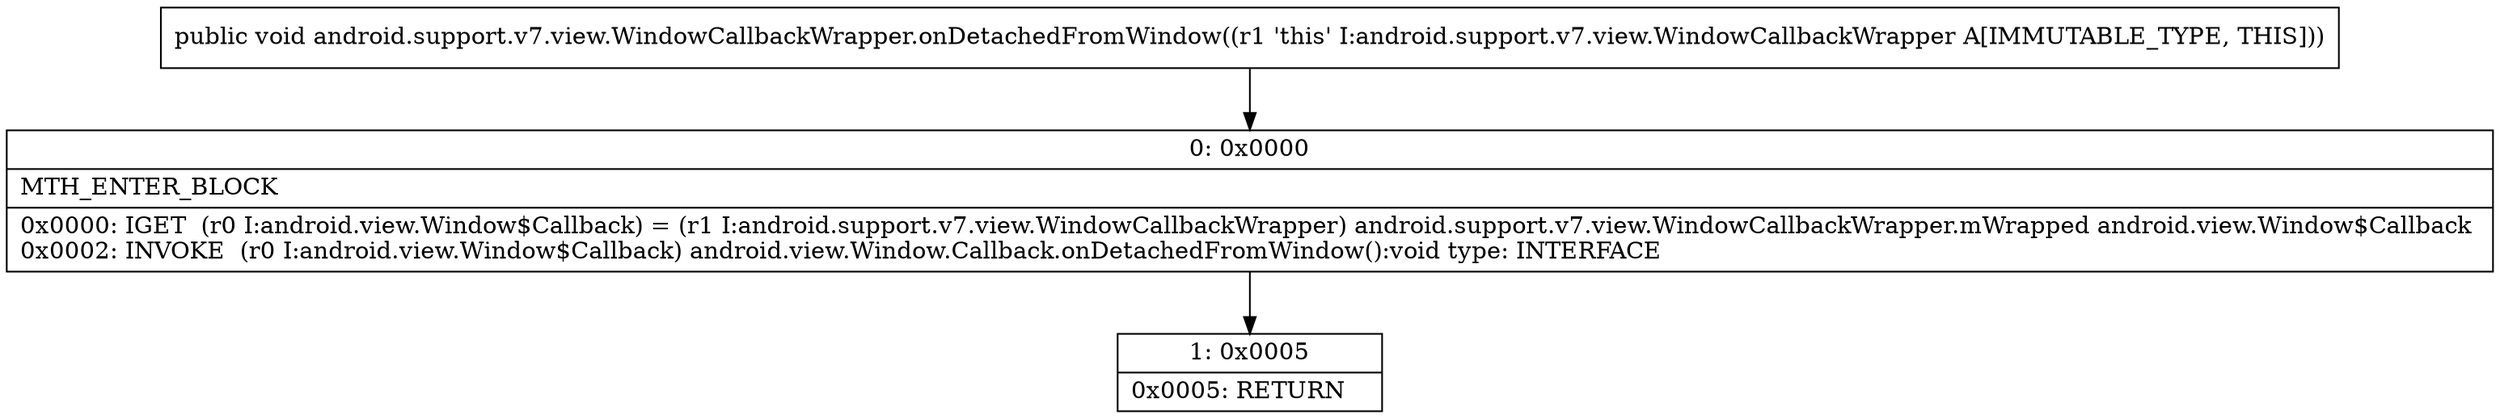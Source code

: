 digraph "CFG forandroid.support.v7.view.WindowCallbackWrapper.onDetachedFromWindow()V" {
Node_0 [shape=record,label="{0\:\ 0x0000|MTH_ENTER_BLOCK\l|0x0000: IGET  (r0 I:android.view.Window$Callback) = (r1 I:android.support.v7.view.WindowCallbackWrapper) android.support.v7.view.WindowCallbackWrapper.mWrapped android.view.Window$Callback \l0x0002: INVOKE  (r0 I:android.view.Window$Callback) android.view.Window.Callback.onDetachedFromWindow():void type: INTERFACE \l}"];
Node_1 [shape=record,label="{1\:\ 0x0005|0x0005: RETURN   \l}"];
MethodNode[shape=record,label="{public void android.support.v7.view.WindowCallbackWrapper.onDetachedFromWindow((r1 'this' I:android.support.v7.view.WindowCallbackWrapper A[IMMUTABLE_TYPE, THIS])) }"];
MethodNode -> Node_0;
Node_0 -> Node_1;
}

